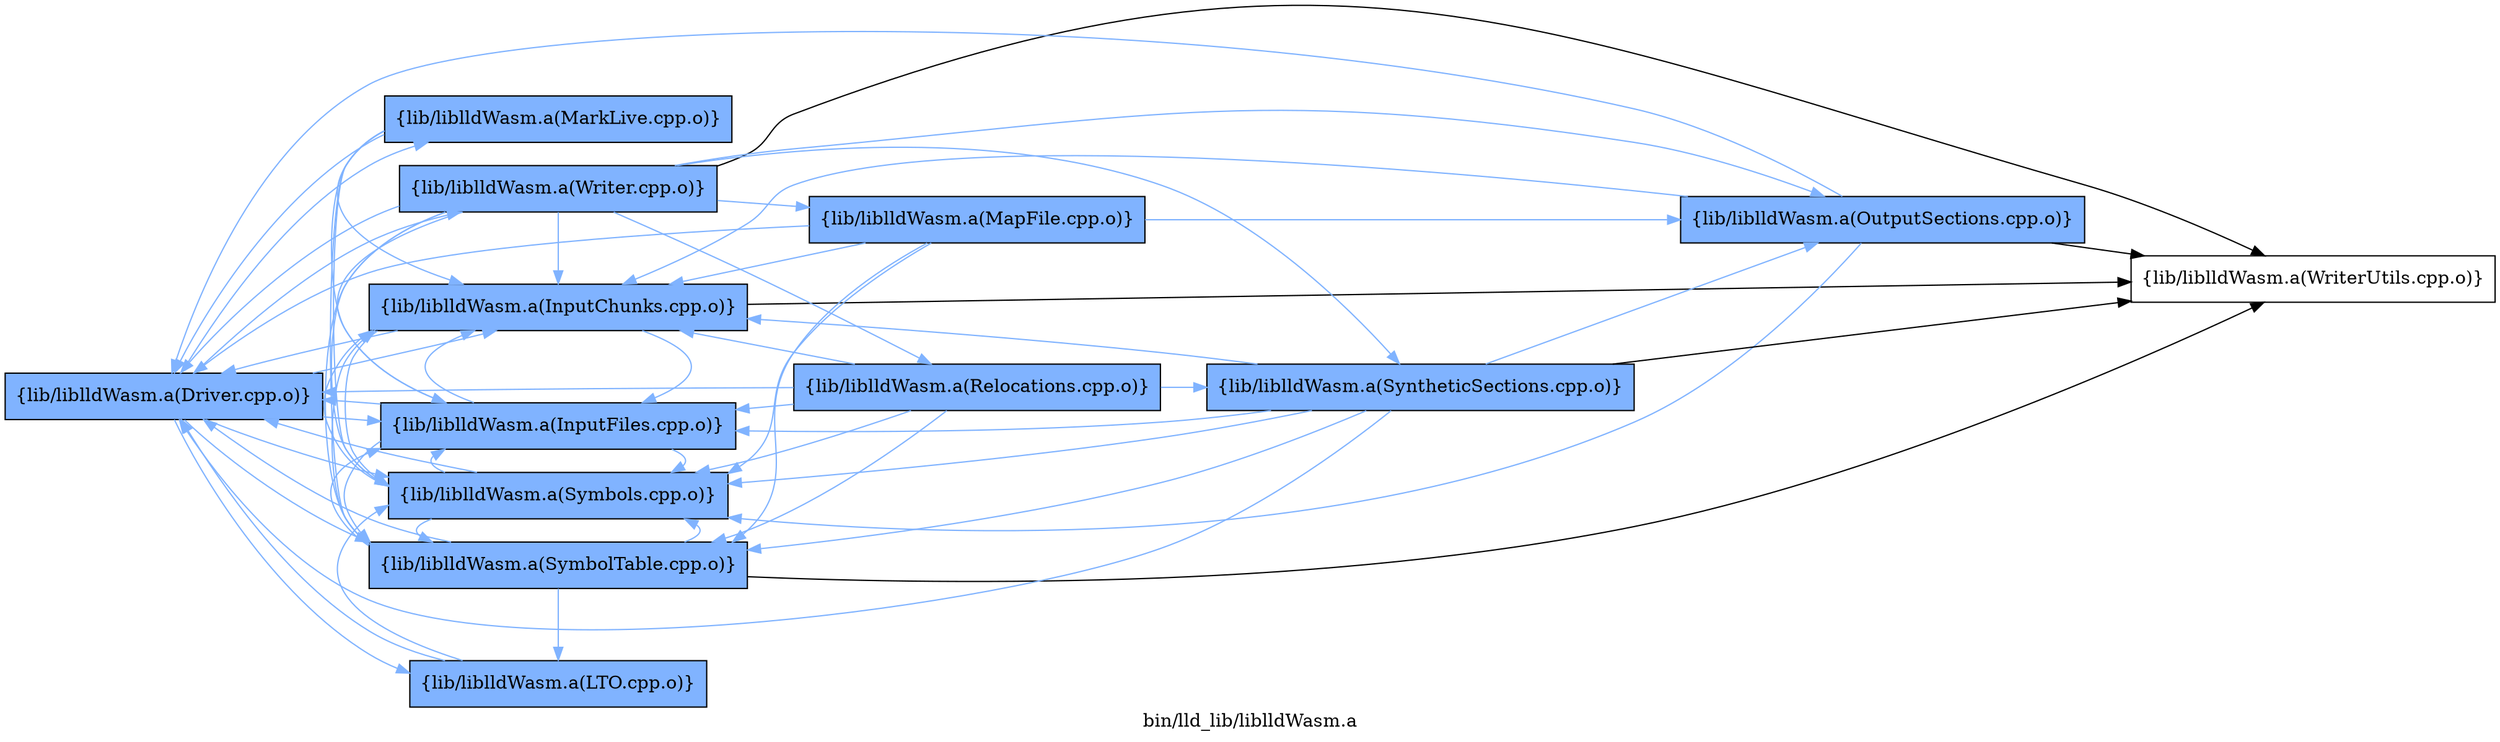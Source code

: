 digraph "bin/lld_lib/liblldWasm.a" {
	label="bin/lld_lib/liblldWasm.a";
	rankdir=LR;
	{ rank=same; Node0x55b4903668b8;  }
	{ rank=same; Node0x55b49036c358; Node0x55b49036c538; Node0x55b49036d118; Node0x55b49035dcb8; Node0x55b49035e398; Node0x55b49035e208; Node0x55b49035e988;  }

	Node0x55b4903668b8 [shape=record,shape=box,group=1,style=filled,fillcolor="0.600000 0.5 1",label="{lib/liblldWasm.a(Driver.cpp.o)}"];
	Node0x55b4903668b8 -> Node0x55b49036c358[color="0.600000 0.5 1"];
	Node0x55b4903668b8 -> Node0x55b49036c538[color="0.600000 0.5 1"];
	Node0x55b4903668b8 -> Node0x55b49036d118[color="0.600000 0.5 1"];
	Node0x55b4903668b8 -> Node0x55b49035dcb8[color="0.600000 0.5 1"];
	Node0x55b4903668b8 -> Node0x55b49035e398[color="0.600000 0.5 1"];
	Node0x55b4903668b8 -> Node0x55b49035e208[color="0.600000 0.5 1"];
	Node0x55b4903668b8 -> Node0x55b49035e988[color="0.600000 0.5 1"];
	Node0x55b49036c358 [shape=record,shape=box,group=1,style=filled,fillcolor="0.600000 0.5 1",label="{lib/liblldWasm.a(InputChunks.cpp.o)}"];
	Node0x55b49036c358 -> Node0x55b4903668b8[color="0.600000 0.5 1"];
	Node0x55b49036c358 -> Node0x55b49036c538[color="0.600000 0.5 1"];
	Node0x55b49036c358 -> Node0x55b49035e208[color="0.600000 0.5 1"];
	Node0x55b49036c358 -> Node0x55b49035c6d8;
	Node0x55b49036c538 [shape=record,shape=box,group=1,style=filled,fillcolor="0.600000 0.5 1",label="{lib/liblldWasm.a(InputFiles.cpp.o)}"];
	Node0x55b49036c538 -> Node0x55b4903668b8[color="0.600000 0.5 1"];
	Node0x55b49036c538 -> Node0x55b49036c358[color="0.600000 0.5 1"];
	Node0x55b49036c538 -> Node0x55b49035e398[color="0.600000 0.5 1"];
	Node0x55b49036c538 -> Node0x55b49035e208[color="0.600000 0.5 1"];
	Node0x55b49036d118 [shape=record,shape=box,group=1,style=filled,fillcolor="0.600000 0.5 1",label="{lib/liblldWasm.a(LTO.cpp.o)}"];
	Node0x55b49036d118 -> Node0x55b4903668b8[color="0.600000 0.5 1"];
	Node0x55b49036d118 -> Node0x55b49035e208[color="0.600000 0.5 1"];
	Node0x55b49035dcb8 [shape=record,shape=box,group=1,style=filled,fillcolor="0.600000 0.5 1",label="{lib/liblldWasm.a(MarkLive.cpp.o)}"];
	Node0x55b49035dcb8 -> Node0x55b4903668b8[color="0.600000 0.5 1"];
	Node0x55b49035dcb8 -> Node0x55b49036c358[color="0.600000 0.5 1"];
	Node0x55b49035dcb8 -> Node0x55b49036c538[color="0.600000 0.5 1"];
	Node0x55b49035dcb8 -> Node0x55b49035e398[color="0.600000 0.5 1"];
	Node0x55b49035dcb8 -> Node0x55b49035e208[color="0.600000 0.5 1"];
	Node0x55b49035e398 [shape=record,shape=box,group=1,style=filled,fillcolor="0.600000 0.5 1",label="{lib/liblldWasm.a(SymbolTable.cpp.o)}"];
	Node0x55b49035e398 -> Node0x55b4903668b8[color="0.600000 0.5 1"];
	Node0x55b49035e398 -> Node0x55b49036c358[color="0.600000 0.5 1"];
	Node0x55b49035e398 -> Node0x55b49036c538[color="0.600000 0.5 1"];
	Node0x55b49035e398 -> Node0x55b49036d118[color="0.600000 0.5 1"];
	Node0x55b49035e398 -> Node0x55b49035e208[color="0.600000 0.5 1"];
	Node0x55b49035e398 -> Node0x55b49035c6d8;
	Node0x55b49035e208 [shape=record,shape=box,group=1,style=filled,fillcolor="0.600000 0.5 1",label="{lib/liblldWasm.a(Symbols.cpp.o)}"];
	Node0x55b49035e208 -> Node0x55b4903668b8[color="0.600000 0.5 1"];
	Node0x55b49035e208 -> Node0x55b49036c358[color="0.600000 0.5 1"];
	Node0x55b49035e208 -> Node0x55b49036c538[color="0.600000 0.5 1"];
	Node0x55b49035e208 -> Node0x55b49035e398[color="0.600000 0.5 1"];
	Node0x55b49035e988 [shape=record,shape=box,group=1,style=filled,fillcolor="0.600000 0.5 1",label="{lib/liblldWasm.a(Writer.cpp.o)}"];
	Node0x55b49035e988 -> Node0x55b4903668b8[color="0.600000 0.5 1"];
	Node0x55b49035e988 -> Node0x55b49036c358[color="0.600000 0.5 1"];
	Node0x55b49035e988 -> Node0x55b49036c538[color="0.600000 0.5 1"];
	Node0x55b49035e988 -> Node0x55b49035e398[color="0.600000 0.5 1"];
	Node0x55b49035e988 -> Node0x55b49035e208[color="0.600000 0.5 1"];
	Node0x55b49035e988 -> Node0x55b49035a888[color="0.600000 0.5 1"];
	Node0x55b49035e988 -> Node0x55b49035a5b8[color="0.600000 0.5 1"];
	Node0x55b49035e988 -> Node0x55b49035ac98[color="0.600000 0.5 1"];
	Node0x55b49035e988 -> Node0x55b49035beb8[color="0.600000 0.5 1"];
	Node0x55b49035e988 -> Node0x55b49035c6d8;
	Node0x55b49035c6d8 [shape=record,shape=box,group=0,label="{lib/liblldWasm.a(WriterUtils.cpp.o)}"];
	Node0x55b49035a888 [shape=record,shape=box,group=1,style=filled,fillcolor="0.600000 0.5 1",label="{lib/liblldWasm.a(OutputSections.cpp.o)}"];
	Node0x55b49035a888 -> Node0x55b4903668b8[color="0.600000 0.5 1"];
	Node0x55b49035a888 -> Node0x55b49036c358[color="0.600000 0.5 1"];
	Node0x55b49035a888 -> Node0x55b49035e208[color="0.600000 0.5 1"];
	Node0x55b49035a888 -> Node0x55b49035c6d8;
	Node0x55b49035a5b8 [shape=record,shape=box,group=1,style=filled,fillcolor="0.600000 0.5 1",label="{lib/liblldWasm.a(SyntheticSections.cpp.o)}"];
	Node0x55b49035a5b8 -> Node0x55b4903668b8[color="0.600000 0.5 1"];
	Node0x55b49035a5b8 -> Node0x55b49036c358[color="0.600000 0.5 1"];
	Node0x55b49035a5b8 -> Node0x55b49036c538[color="0.600000 0.5 1"];
	Node0x55b49035a5b8 -> Node0x55b49035e398[color="0.600000 0.5 1"];
	Node0x55b49035a5b8 -> Node0x55b49035e208[color="0.600000 0.5 1"];
	Node0x55b49035a5b8 -> Node0x55b49035a888[color="0.600000 0.5 1"];
	Node0x55b49035a5b8 -> Node0x55b49035c6d8;
	Node0x55b49035ac98 [shape=record,shape=box,group=1,style=filled,fillcolor="0.600000 0.5 1",label="{lib/liblldWasm.a(Relocations.cpp.o)}"];
	Node0x55b49035ac98 -> Node0x55b4903668b8[color="0.600000 0.5 1"];
	Node0x55b49035ac98 -> Node0x55b49036c358[color="0.600000 0.5 1"];
	Node0x55b49035ac98 -> Node0x55b49036c538[color="0.600000 0.5 1"];
	Node0x55b49035ac98 -> Node0x55b49035e398[color="0.600000 0.5 1"];
	Node0x55b49035ac98 -> Node0x55b49035e208[color="0.600000 0.5 1"];
	Node0x55b49035ac98 -> Node0x55b49035a5b8[color="0.600000 0.5 1"];
	Node0x55b49035beb8 [shape=record,shape=box,group=1,style=filled,fillcolor="0.600000 0.5 1",label="{lib/liblldWasm.a(MapFile.cpp.o)}"];
	Node0x55b49035beb8 -> Node0x55b4903668b8[color="0.600000 0.5 1"];
	Node0x55b49035beb8 -> Node0x55b49036c358[color="0.600000 0.5 1"];
	Node0x55b49035beb8 -> Node0x55b49035e398[color="0.600000 0.5 1"];
	Node0x55b49035beb8 -> Node0x55b49035e208[color="0.600000 0.5 1"];
	Node0x55b49035beb8 -> Node0x55b49035a888[color="0.600000 0.5 1"];
}
